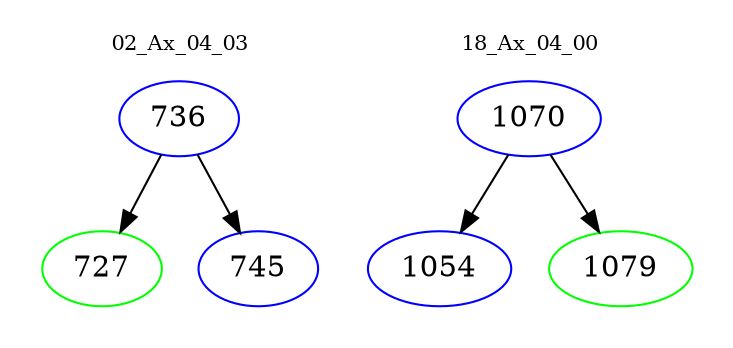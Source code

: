 digraph{
subgraph cluster_0 {
color = white
label = "02_Ax_04_03";
fontsize=10;
T0_736 [label="736", color="blue"]
T0_736 -> T0_727 [color="black"]
T0_727 [label="727", color="green"]
T0_736 -> T0_745 [color="black"]
T0_745 [label="745", color="blue"]
}
subgraph cluster_1 {
color = white
label = "18_Ax_04_00";
fontsize=10;
T1_1070 [label="1070", color="blue"]
T1_1070 -> T1_1054 [color="black"]
T1_1054 [label="1054", color="blue"]
T1_1070 -> T1_1079 [color="black"]
T1_1079 [label="1079", color="green"]
}
}

